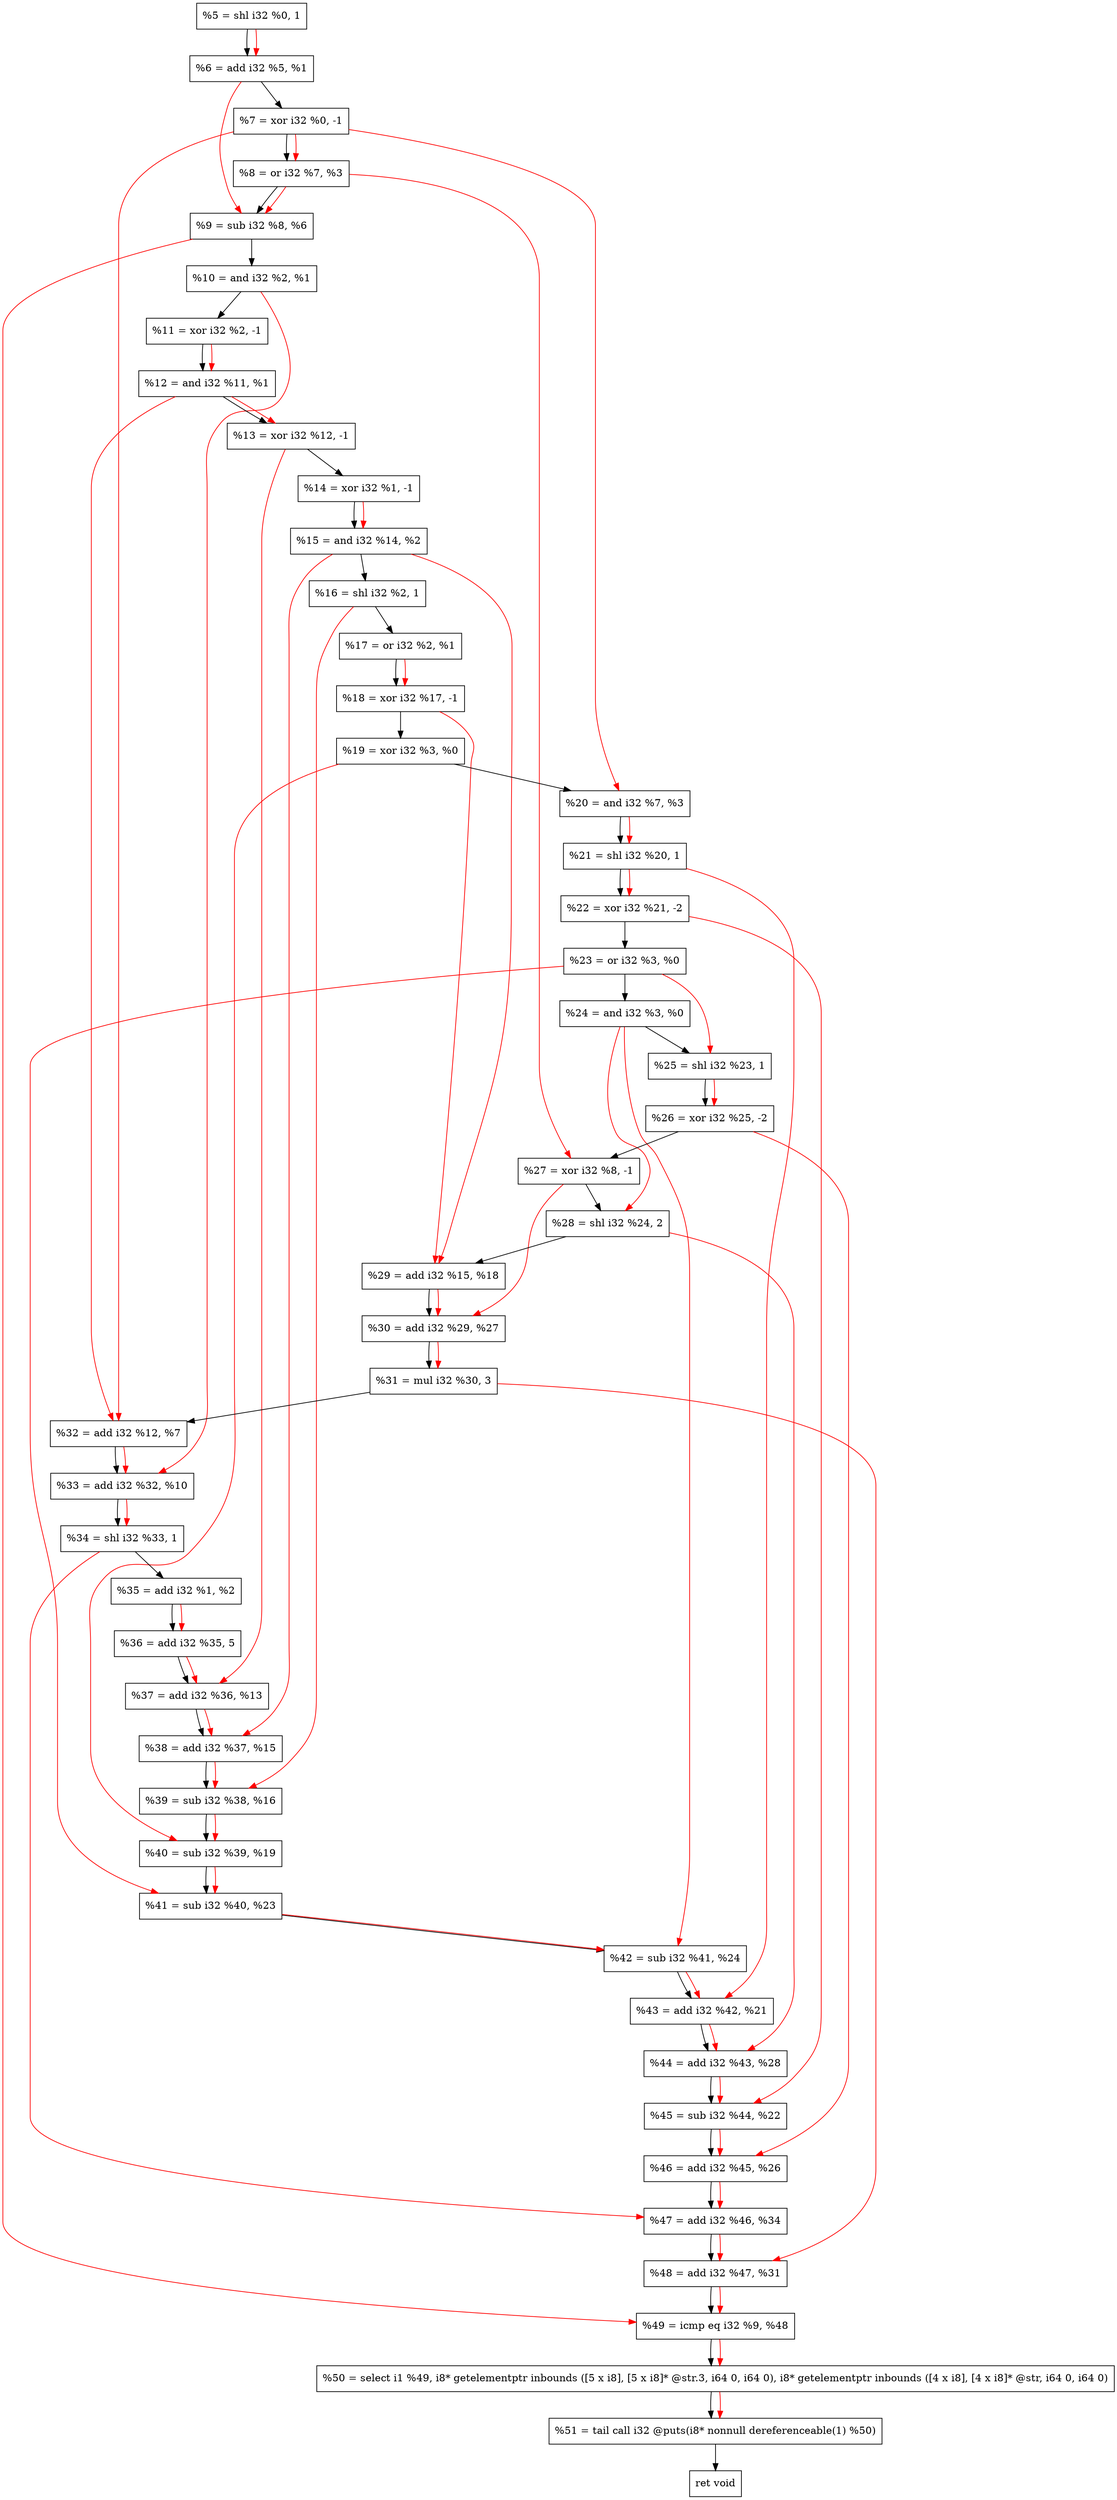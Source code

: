 digraph "DFG for'crackme' function" {
	Node0x812d20[shape=record, label="  %5 = shl i32 %0, 1"];
	Node0x812d90[shape=record, label="  %6 = add i32 %5, %1"];
	Node0x812e30[shape=record, label="  %7 = xor i32 %0, -1"];
	Node0x812ea0[shape=record, label="  %8 = or i32 %7, %3"];
	Node0x812f10[shape=record, label="  %9 = sub i32 %8, %6"];
	Node0x812f80[shape=record, label="  %10 = and i32 %2, %1"];
	Node0x812ff0[shape=record, label="  %11 = xor i32 %2, -1"];
	Node0x813060[shape=record, label="  %12 = and i32 %11, %1"];
	Node0x8130d0[shape=record, label="  %13 = xor i32 %12, -1"];
	Node0x813140[shape=record, label="  %14 = xor i32 %1, -1"];
	Node0x8131b0[shape=record, label="  %15 = and i32 %14, %2"];
	Node0x813220[shape=record, label="  %16 = shl i32 %2, 1"];
	Node0x813290[shape=record, label="  %17 = or i32 %2, %1"];
	Node0x813300[shape=record, label="  %18 = xor i32 %17, -1"];
	Node0x813370[shape=record, label="  %19 = xor i32 %3, %0"];
	Node0x8133e0[shape=record, label="  %20 = and i32 %7, %3"];
	Node0x813450[shape=record, label="  %21 = shl i32 %20, 1"];
	Node0x8134f0[shape=record, label="  %22 = xor i32 %21, -2"];
	Node0x813560[shape=record, label="  %23 = or i32 %3, %0"];
	Node0x8135d0[shape=record, label="  %24 = and i32 %3, %0"];
	Node0x813640[shape=record, label="  %25 = shl i32 %23, 1"];
	Node0x8136b0[shape=record, label="  %26 = xor i32 %25, -2"];
	Node0x813720[shape=record, label="  %27 = xor i32 %8, -1"];
	Node0x8137c0[shape=record, label="  %28 = shl i32 %24, 2"];
	Node0x813830[shape=record, label="  %29 = add i32 %15, %18"];
	Node0x8138a0[shape=record, label="  %30 = add i32 %29, %27"];
	Node0x813940[shape=record, label="  %31 = mul i32 %30, 3"];
	Node0x8139b0[shape=record, label="  %32 = add i32 %12, %7"];
	Node0x813c30[shape=record, label="  %33 = add i32 %32, %10"];
	Node0x813ca0[shape=record, label="  %34 = shl i32 %33, 1"];
	Node0x813d10[shape=record, label="  %35 = add i32 %1, %2"];
	Node0x813db0[shape=record, label="  %36 = add i32 %35, 5"];
	Node0x813e20[shape=record, label="  %37 = add i32 %36, %13"];
	Node0x813e90[shape=record, label="  %38 = add i32 %37, %15"];
	Node0x813f00[shape=record, label="  %39 = sub i32 %38, %16"];
	Node0x813f70[shape=record, label="  %40 = sub i32 %39, %19"];
	Node0x813fe0[shape=record, label="  %41 = sub i32 %40, %23"];
	Node0x814050[shape=record, label="  %42 = sub i32 %41, %24"];
	Node0x8140c0[shape=record, label="  %43 = add i32 %42, %21"];
	Node0x814130[shape=record, label="  %44 = add i32 %43, %28"];
	Node0x8141a0[shape=record, label="  %45 = sub i32 %44, %22"];
	Node0x814210[shape=record, label="  %46 = add i32 %45, %26"];
	Node0x814280[shape=record, label="  %47 = add i32 %46, %34"];
	Node0x8142f0[shape=record, label="  %48 = add i32 %47, %31"];
	Node0x814360[shape=record, label="  %49 = icmp eq i32 %9, %48"];
	Node0x7b3268[shape=record, label="  %50 = select i1 %49, i8* getelementptr inbounds ([5 x i8], [5 x i8]* @str.3, i64 0, i64 0), i8* getelementptr inbounds ([4 x i8], [4 x i8]* @str, i64 0, i64 0)"];
	Node0x814800[shape=record, label="  %51 = tail call i32 @puts(i8* nonnull dereferenceable(1) %50)"];
	Node0x814850[shape=record, label="  ret void"];
	Node0x812d20 -> Node0x812d90;
	Node0x812d90 -> Node0x812e30;
	Node0x812e30 -> Node0x812ea0;
	Node0x812ea0 -> Node0x812f10;
	Node0x812f10 -> Node0x812f80;
	Node0x812f80 -> Node0x812ff0;
	Node0x812ff0 -> Node0x813060;
	Node0x813060 -> Node0x8130d0;
	Node0x8130d0 -> Node0x813140;
	Node0x813140 -> Node0x8131b0;
	Node0x8131b0 -> Node0x813220;
	Node0x813220 -> Node0x813290;
	Node0x813290 -> Node0x813300;
	Node0x813300 -> Node0x813370;
	Node0x813370 -> Node0x8133e0;
	Node0x8133e0 -> Node0x813450;
	Node0x813450 -> Node0x8134f0;
	Node0x8134f0 -> Node0x813560;
	Node0x813560 -> Node0x8135d0;
	Node0x8135d0 -> Node0x813640;
	Node0x813640 -> Node0x8136b0;
	Node0x8136b0 -> Node0x813720;
	Node0x813720 -> Node0x8137c0;
	Node0x8137c0 -> Node0x813830;
	Node0x813830 -> Node0x8138a0;
	Node0x8138a0 -> Node0x813940;
	Node0x813940 -> Node0x8139b0;
	Node0x8139b0 -> Node0x813c30;
	Node0x813c30 -> Node0x813ca0;
	Node0x813ca0 -> Node0x813d10;
	Node0x813d10 -> Node0x813db0;
	Node0x813db0 -> Node0x813e20;
	Node0x813e20 -> Node0x813e90;
	Node0x813e90 -> Node0x813f00;
	Node0x813f00 -> Node0x813f70;
	Node0x813f70 -> Node0x813fe0;
	Node0x813fe0 -> Node0x814050;
	Node0x814050 -> Node0x8140c0;
	Node0x8140c0 -> Node0x814130;
	Node0x814130 -> Node0x8141a0;
	Node0x8141a0 -> Node0x814210;
	Node0x814210 -> Node0x814280;
	Node0x814280 -> Node0x8142f0;
	Node0x8142f0 -> Node0x814360;
	Node0x814360 -> Node0x7b3268;
	Node0x7b3268 -> Node0x814800;
	Node0x814800 -> Node0x814850;
edge [color=red]
	Node0x812d20 -> Node0x812d90;
	Node0x812e30 -> Node0x812ea0;
	Node0x812ea0 -> Node0x812f10;
	Node0x812d90 -> Node0x812f10;
	Node0x812ff0 -> Node0x813060;
	Node0x813060 -> Node0x8130d0;
	Node0x813140 -> Node0x8131b0;
	Node0x813290 -> Node0x813300;
	Node0x812e30 -> Node0x8133e0;
	Node0x8133e0 -> Node0x813450;
	Node0x813450 -> Node0x8134f0;
	Node0x813560 -> Node0x813640;
	Node0x813640 -> Node0x8136b0;
	Node0x812ea0 -> Node0x813720;
	Node0x8135d0 -> Node0x8137c0;
	Node0x8131b0 -> Node0x813830;
	Node0x813300 -> Node0x813830;
	Node0x813830 -> Node0x8138a0;
	Node0x813720 -> Node0x8138a0;
	Node0x8138a0 -> Node0x813940;
	Node0x813060 -> Node0x8139b0;
	Node0x812e30 -> Node0x8139b0;
	Node0x8139b0 -> Node0x813c30;
	Node0x812f80 -> Node0x813c30;
	Node0x813c30 -> Node0x813ca0;
	Node0x813d10 -> Node0x813db0;
	Node0x813db0 -> Node0x813e20;
	Node0x8130d0 -> Node0x813e20;
	Node0x813e20 -> Node0x813e90;
	Node0x8131b0 -> Node0x813e90;
	Node0x813e90 -> Node0x813f00;
	Node0x813220 -> Node0x813f00;
	Node0x813f00 -> Node0x813f70;
	Node0x813370 -> Node0x813f70;
	Node0x813f70 -> Node0x813fe0;
	Node0x813560 -> Node0x813fe0;
	Node0x813fe0 -> Node0x814050;
	Node0x8135d0 -> Node0x814050;
	Node0x814050 -> Node0x8140c0;
	Node0x813450 -> Node0x8140c0;
	Node0x8140c0 -> Node0x814130;
	Node0x8137c0 -> Node0x814130;
	Node0x814130 -> Node0x8141a0;
	Node0x8134f0 -> Node0x8141a0;
	Node0x8141a0 -> Node0x814210;
	Node0x8136b0 -> Node0x814210;
	Node0x814210 -> Node0x814280;
	Node0x813ca0 -> Node0x814280;
	Node0x814280 -> Node0x8142f0;
	Node0x813940 -> Node0x8142f0;
	Node0x812f10 -> Node0x814360;
	Node0x8142f0 -> Node0x814360;
	Node0x814360 -> Node0x7b3268;
	Node0x7b3268 -> Node0x814800;
}
